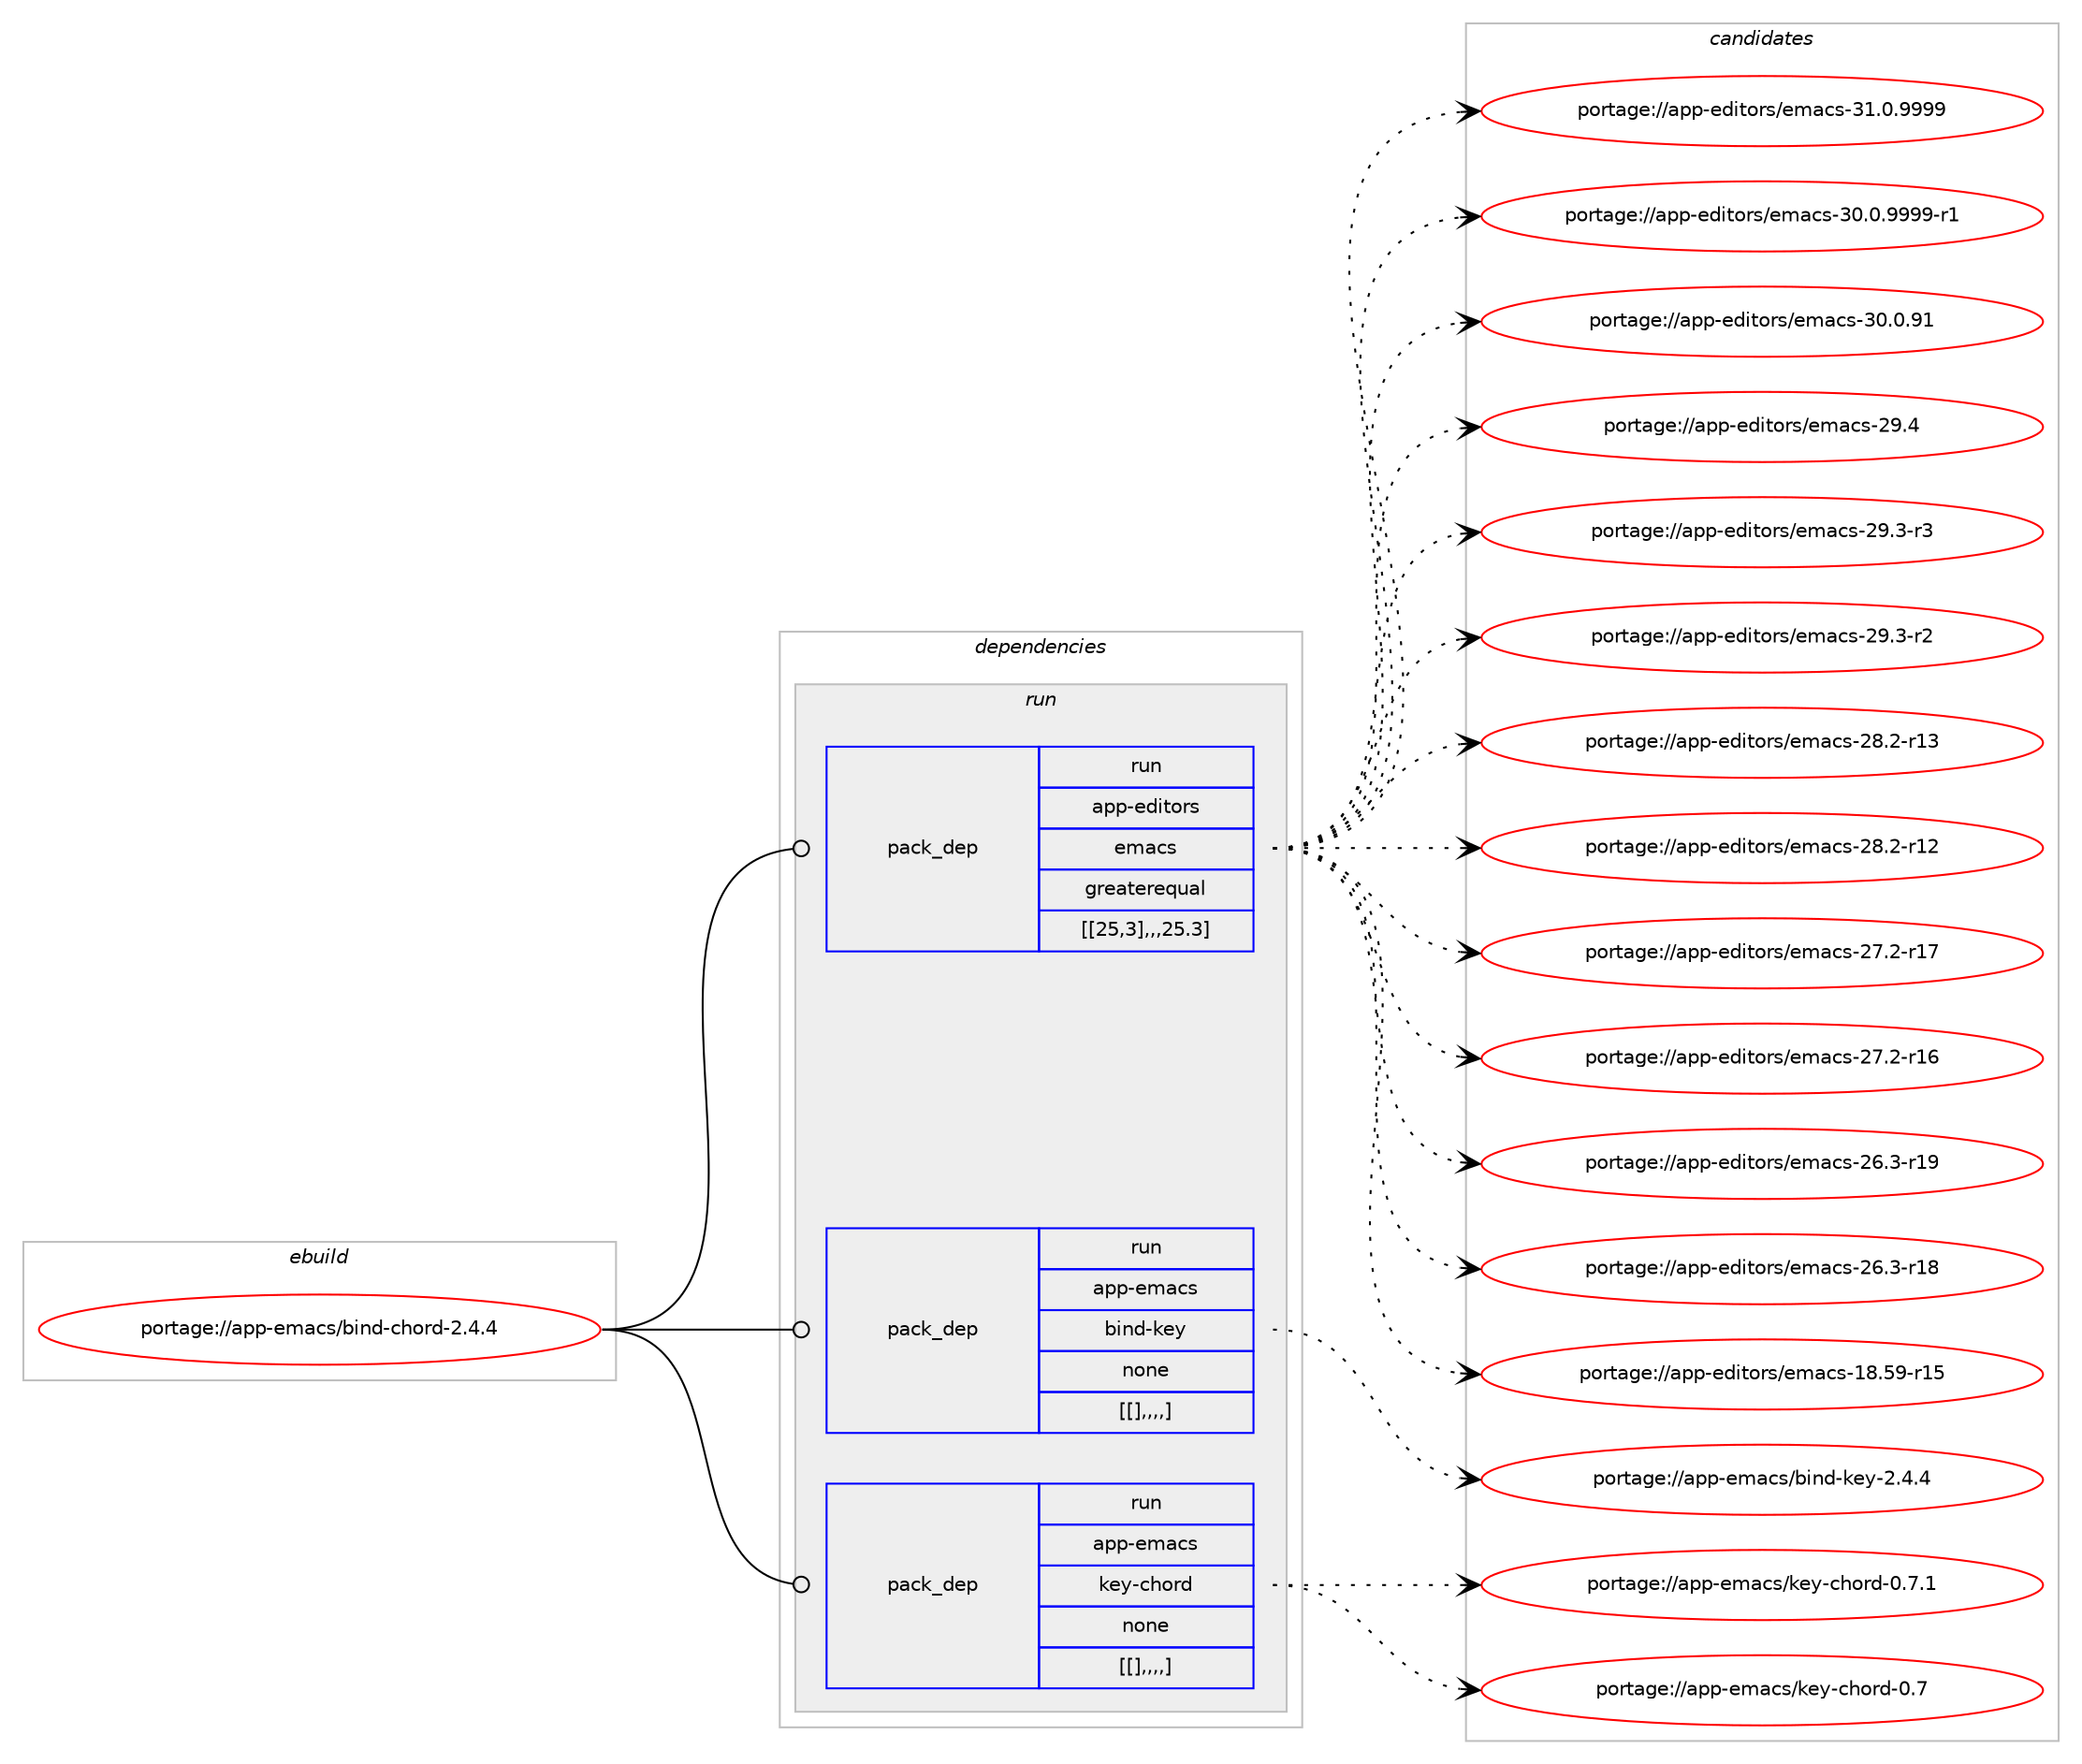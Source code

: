 digraph prolog {

# *************
# Graph options
# *************

newrank=true;
concentrate=true;
compound=true;
graph [rankdir=LR,fontname=Helvetica,fontsize=10,ranksep=1.5];#, ranksep=2.5, nodesep=0.2];
edge  [arrowhead=vee];
node  [fontname=Helvetica,fontsize=10];

# **********
# The ebuild
# **********

subgraph cluster_leftcol {
color=gray;
label=<<i>ebuild</i>>;
id [label="portage://app-emacs/bind-chord-2.4.4", color=red, width=4, href="../app-emacs/bind-chord-2.4.4.svg"];
}

# ****************
# The dependencies
# ****************

subgraph cluster_midcol {
color=gray;
label=<<i>dependencies</i>>;
subgraph cluster_compile {
fillcolor="#eeeeee";
style=filled;
label=<<i>compile</i>>;
}
subgraph cluster_compileandrun {
fillcolor="#eeeeee";
style=filled;
label=<<i>compile and run</i>>;
}
subgraph cluster_run {
fillcolor="#eeeeee";
style=filled;
label=<<i>run</i>>;
subgraph pack16143 {
dependency22654 [label=<<TABLE BORDER="0" CELLBORDER="1" CELLSPACING="0" CELLPADDING="4" WIDTH="220"><TR><TD ROWSPAN="6" CELLPADDING="30">pack_dep</TD></TR><TR><TD WIDTH="110">run</TD></TR><TR><TD>app-editors</TD></TR><TR><TD>emacs</TD></TR><TR><TD>greaterequal</TD></TR><TR><TD>[[25,3],,,25.3]</TD></TR></TABLE>>, shape=none, color=blue];
}
id:e -> dependency22654:w [weight=20,style="solid",arrowhead="odot"];
subgraph pack16144 {
dependency22655 [label=<<TABLE BORDER="0" CELLBORDER="1" CELLSPACING="0" CELLPADDING="4" WIDTH="220"><TR><TD ROWSPAN="6" CELLPADDING="30">pack_dep</TD></TR><TR><TD WIDTH="110">run</TD></TR><TR><TD>app-emacs</TD></TR><TR><TD>bind-key</TD></TR><TR><TD>none</TD></TR><TR><TD>[[],,,,]</TD></TR></TABLE>>, shape=none, color=blue];
}
id:e -> dependency22655:w [weight=20,style="solid",arrowhead="odot"];
subgraph pack16145 {
dependency22656 [label=<<TABLE BORDER="0" CELLBORDER="1" CELLSPACING="0" CELLPADDING="4" WIDTH="220"><TR><TD ROWSPAN="6" CELLPADDING="30">pack_dep</TD></TR><TR><TD WIDTH="110">run</TD></TR><TR><TD>app-emacs</TD></TR><TR><TD>key-chord</TD></TR><TR><TD>none</TD></TR><TR><TD>[[],,,,]</TD></TR></TABLE>>, shape=none, color=blue];
}
id:e -> dependency22656:w [weight=20,style="solid",arrowhead="odot"];
}
}

# **************
# The candidates
# **************

subgraph cluster_choices {
rank=same;
color=gray;
label=<<i>candidates</i>>;

subgraph choice16143 {
color=black;
nodesep=1;
choice971121124510110010511611111411547101109979911545514946484657575757 [label="portage://app-editors/emacs-31.0.9999", color=red, width=4,href="../app-editors/emacs-31.0.9999.svg"];
choice9711211245101100105116111114115471011099799115455148464846575757574511449 [label="portage://app-editors/emacs-30.0.9999-r1", color=red, width=4,href="../app-editors/emacs-30.0.9999-r1.svg"];
choice97112112451011001051161111141154710110997991154551484648465749 [label="portage://app-editors/emacs-30.0.91", color=red, width=4,href="../app-editors/emacs-30.0.91.svg"];
choice97112112451011001051161111141154710110997991154550574652 [label="portage://app-editors/emacs-29.4", color=red, width=4,href="../app-editors/emacs-29.4.svg"];
choice971121124510110010511611111411547101109979911545505746514511451 [label="portage://app-editors/emacs-29.3-r3", color=red, width=4,href="../app-editors/emacs-29.3-r3.svg"];
choice971121124510110010511611111411547101109979911545505746514511450 [label="portage://app-editors/emacs-29.3-r2", color=red, width=4,href="../app-editors/emacs-29.3-r2.svg"];
choice97112112451011001051161111141154710110997991154550564650451144951 [label="portage://app-editors/emacs-28.2-r13", color=red, width=4,href="../app-editors/emacs-28.2-r13.svg"];
choice97112112451011001051161111141154710110997991154550564650451144950 [label="portage://app-editors/emacs-28.2-r12", color=red, width=4,href="../app-editors/emacs-28.2-r12.svg"];
choice97112112451011001051161111141154710110997991154550554650451144955 [label="portage://app-editors/emacs-27.2-r17", color=red, width=4,href="../app-editors/emacs-27.2-r17.svg"];
choice97112112451011001051161111141154710110997991154550554650451144954 [label="portage://app-editors/emacs-27.2-r16", color=red, width=4,href="../app-editors/emacs-27.2-r16.svg"];
choice97112112451011001051161111141154710110997991154550544651451144957 [label="portage://app-editors/emacs-26.3-r19", color=red, width=4,href="../app-editors/emacs-26.3-r19.svg"];
choice97112112451011001051161111141154710110997991154550544651451144956 [label="portage://app-editors/emacs-26.3-r18", color=red, width=4,href="../app-editors/emacs-26.3-r18.svg"];
choice9711211245101100105116111114115471011099799115454956465357451144953 [label="portage://app-editors/emacs-18.59-r15", color=red, width=4,href="../app-editors/emacs-18.59-r15.svg"];
dependency22654:e -> choice971121124510110010511611111411547101109979911545514946484657575757:w [style=dotted,weight="100"];
dependency22654:e -> choice9711211245101100105116111114115471011099799115455148464846575757574511449:w [style=dotted,weight="100"];
dependency22654:e -> choice97112112451011001051161111141154710110997991154551484648465749:w [style=dotted,weight="100"];
dependency22654:e -> choice97112112451011001051161111141154710110997991154550574652:w [style=dotted,weight="100"];
dependency22654:e -> choice971121124510110010511611111411547101109979911545505746514511451:w [style=dotted,weight="100"];
dependency22654:e -> choice971121124510110010511611111411547101109979911545505746514511450:w [style=dotted,weight="100"];
dependency22654:e -> choice97112112451011001051161111141154710110997991154550564650451144951:w [style=dotted,weight="100"];
dependency22654:e -> choice97112112451011001051161111141154710110997991154550564650451144950:w [style=dotted,weight="100"];
dependency22654:e -> choice97112112451011001051161111141154710110997991154550554650451144955:w [style=dotted,weight="100"];
dependency22654:e -> choice97112112451011001051161111141154710110997991154550554650451144954:w [style=dotted,weight="100"];
dependency22654:e -> choice97112112451011001051161111141154710110997991154550544651451144957:w [style=dotted,weight="100"];
dependency22654:e -> choice97112112451011001051161111141154710110997991154550544651451144956:w [style=dotted,weight="100"];
dependency22654:e -> choice9711211245101100105116111114115471011099799115454956465357451144953:w [style=dotted,weight="100"];
}
subgraph choice16144 {
color=black;
nodesep=1;
choice97112112451011099799115479810511010045107101121455046524652 [label="portage://app-emacs/bind-key-2.4.4", color=red, width=4,href="../app-emacs/bind-key-2.4.4.svg"];
dependency22655:e -> choice97112112451011099799115479810511010045107101121455046524652:w [style=dotted,weight="100"];
}
subgraph choice16145 {
color=black;
nodesep=1;
choice97112112451011099799115471071011214599104111114100454846554649 [label="portage://app-emacs/key-chord-0.7.1", color=red, width=4,href="../app-emacs/key-chord-0.7.1.svg"];
choice9711211245101109979911547107101121459910411111410045484655 [label="portage://app-emacs/key-chord-0.7", color=red, width=4,href="../app-emacs/key-chord-0.7.svg"];
dependency22656:e -> choice97112112451011099799115471071011214599104111114100454846554649:w [style=dotted,weight="100"];
dependency22656:e -> choice9711211245101109979911547107101121459910411111410045484655:w [style=dotted,weight="100"];
}
}

}
